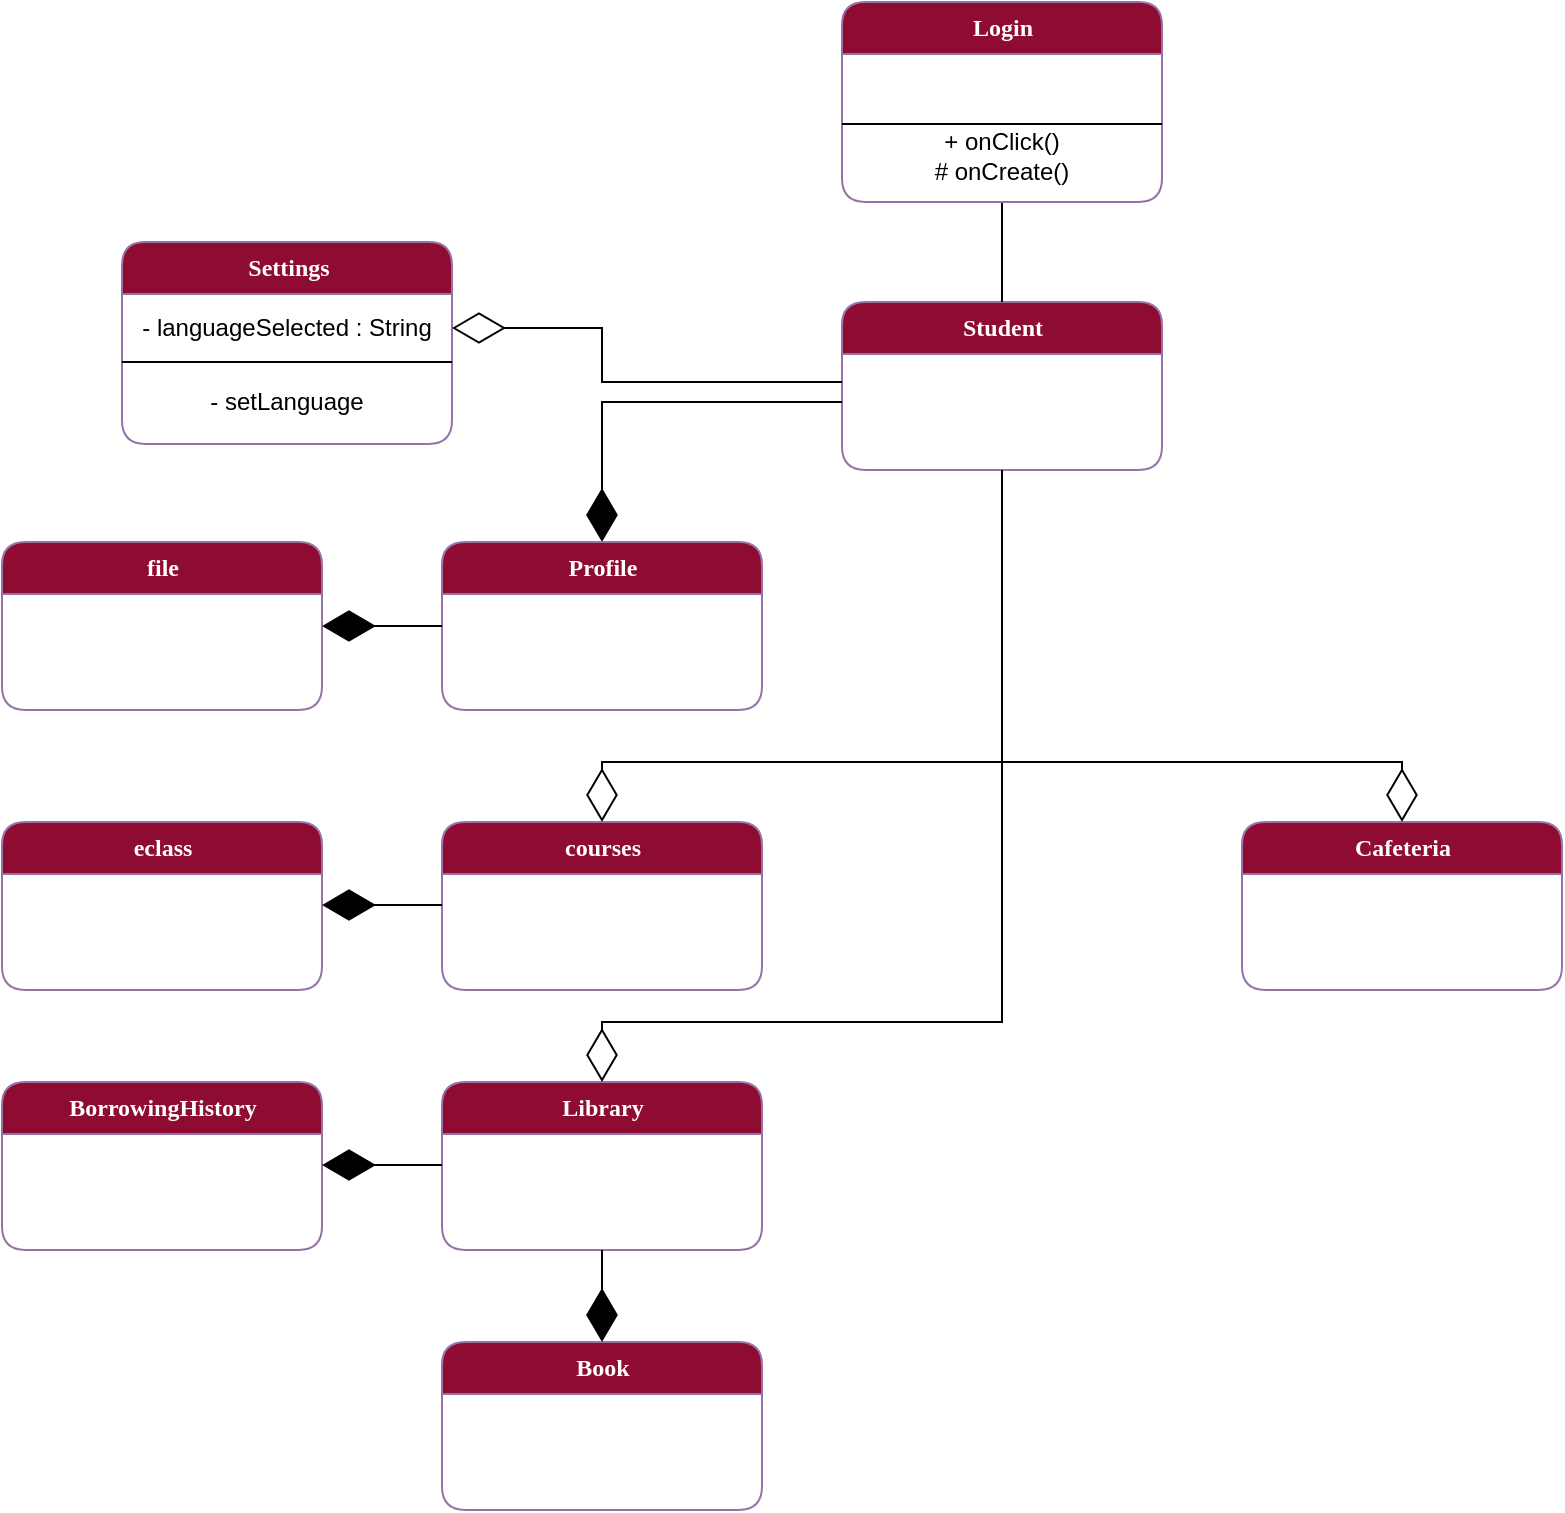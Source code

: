 <mxfile version="21.2.9" type="github">
  <diagram name="domain-model-v0.3" id="SOupixYz_gMmX98JivXm">
    <mxGraphModel dx="1434" dy="2418" grid="1" gridSize="10" guides="1" tooltips="1" connect="1" arrows="1" fold="1" page="1" pageScale="1" pageWidth="1169" pageHeight="827" math="0" shadow="0">
      <root>
        <mxCell id="0" />
        <mxCell id="1" parent="0" />
        <mxCell id="zhgDM3rOUE8lGy7damse-69" value="&lt;font color=&quot;#ffffff&quot;&gt;&lt;b&gt;Student&lt;/b&gt;&lt;/font&gt;" style="swimlane;html=1;fontStyle=0;childLayout=stackLayout;horizontal=1;startSize=26;fillColor=#8e0b32;horizontalStack=0;resizeParent=1;resizeLast=0;collapsible=1;marginBottom=0;swimlaneFillColor=#ffffff;align=center;rounded=1;shadow=0;comic=0;labelBackgroundColor=none;strokeWidth=1;fontFamily=Verdana;fontSize=12;strokeColor=#9673a6;" vertex="1" parent="1">
          <mxGeometry x="430" y="-1490" width="160" height="84" as="geometry" />
        </mxCell>
        <mxCell id="zhgDM3rOUE8lGy7damse-71" value="" style="endArrow=diamondThin;endFill=1;endSize=24;html=1;rounded=0;" edge="1" parent="zhgDM3rOUE8lGy7damse-69" target="zhgDM3rOUE8lGy7damse-70">
          <mxGeometry width="160" relative="1" as="geometry">
            <mxPoint y="50" as="sourcePoint" />
            <mxPoint x="205" y="50" as="targetPoint" />
            <Array as="points">
              <mxPoint x="-120" y="50" />
            </Array>
          </mxGeometry>
        </mxCell>
        <mxCell id="zhgDM3rOUE8lGy7damse-70" value="&lt;font color=&quot;#ffffff&quot;&gt;&lt;b&gt;Profile&lt;/b&gt;&lt;/font&gt;" style="swimlane;html=1;fontStyle=0;childLayout=stackLayout;horizontal=1;startSize=26;fillColor=#8e0b32;horizontalStack=0;resizeParent=1;resizeLast=0;collapsible=1;marginBottom=0;swimlaneFillColor=#ffffff;align=center;rounded=1;shadow=0;comic=0;labelBackgroundColor=none;strokeWidth=1;fontFamily=Verdana;fontSize=12;strokeColor=#9673a6;" vertex="1" parent="1">
          <mxGeometry x="230" y="-1370" width="160" height="84" as="geometry" />
        </mxCell>
        <mxCell id="zhgDM3rOUE8lGy7damse-73" value="&lt;font color=&quot;#ffffff&quot;&gt;&lt;b&gt;file&lt;/b&gt;&lt;/font&gt;" style="swimlane;html=1;fontStyle=0;childLayout=stackLayout;horizontal=1;startSize=26;fillColor=#8e0b32;horizontalStack=0;resizeParent=1;resizeLast=0;collapsible=1;marginBottom=0;swimlaneFillColor=#ffffff;align=center;rounded=1;shadow=0;comic=0;labelBackgroundColor=none;strokeWidth=1;fontFamily=Verdana;fontSize=12;strokeColor=#9673a6;" vertex="1" parent="1">
          <mxGeometry x="10" y="-1370" width="160" height="84" as="geometry" />
        </mxCell>
        <mxCell id="zhgDM3rOUE8lGy7damse-74" value="" style="endArrow=diamondThin;endFill=1;endSize=24;html=1;rounded=0;entryX=1;entryY=0.5;entryDx=0;entryDy=0;exitX=0;exitY=0.5;exitDx=0;exitDy=0;" edge="1" parent="1" source="zhgDM3rOUE8lGy7damse-70" target="zhgDM3rOUE8lGy7damse-73">
          <mxGeometry width="160" relative="1" as="geometry">
            <mxPoint x="280" y="-1220" as="sourcePoint" />
            <mxPoint x="485" y="-1220" as="targetPoint" />
            <Array as="points" />
          </mxGeometry>
        </mxCell>
        <mxCell id="zhgDM3rOUE8lGy7damse-80" value="&lt;font color=&quot;#ffffff&quot;&gt;&lt;b&gt;Settings&lt;/b&gt;&lt;/font&gt;" style="swimlane;html=1;fontStyle=0;childLayout=stackLayout;horizontal=1;startSize=26;fillColor=#8e0b32;horizontalStack=0;resizeParent=1;resizeLast=0;collapsible=1;marginBottom=0;swimlaneFillColor=#ffffff;align=center;rounded=1;shadow=0;comic=0;labelBackgroundColor=none;strokeWidth=1;fontFamily=Verdana;fontSize=12;strokeColor=#9673a6;" vertex="1" parent="1">
          <mxGeometry x="70" y="-1520" width="165" height="101" as="geometry" />
        </mxCell>
        <mxCell id="zhgDM3rOUE8lGy7damse-81" value="- languageSelected : String" style="text;html=1;strokeColor=none;fillColor=none;align=center;verticalAlign=middle;whiteSpace=wrap;rounded=0;" vertex="1" parent="zhgDM3rOUE8lGy7damse-80">
          <mxGeometry y="26" width="165" height="34" as="geometry" />
        </mxCell>
        <mxCell id="zhgDM3rOUE8lGy7damse-82" value="- setLanguage" style="text;html=1;strokeColor=none;fillColor=none;align=center;verticalAlign=middle;whiteSpace=wrap;rounded=0;" vertex="1" parent="zhgDM3rOUE8lGy7damse-80">
          <mxGeometry y="60" width="165" height="40" as="geometry" />
        </mxCell>
        <mxCell id="zhgDM3rOUE8lGy7damse-83" value="" style="endArrow=none;html=1;rounded=0;exitX=0;exitY=0;exitDx=0;exitDy=0;entryX=1;entryY=0;entryDx=0;entryDy=0;" edge="1" parent="zhgDM3rOUE8lGy7damse-80" source="zhgDM3rOUE8lGy7damse-82" target="zhgDM3rOUE8lGy7damse-82">
          <mxGeometry width="50" height="50" relative="1" as="geometry">
            <mxPoint x="-5" y="197.52" as="sourcePoint" />
            <mxPoint x="160" y="197.52" as="targetPoint" />
          </mxGeometry>
        </mxCell>
        <mxCell id="zhgDM3rOUE8lGy7damse-84" value="" style="endArrow=diamondThin;endFill=0;endSize=24;html=1;rounded=0;entryX=1;entryY=0.5;entryDx=0;entryDy=0;" edge="1" parent="1" target="zhgDM3rOUE8lGy7damse-81">
          <mxGeometry width="160" relative="1" as="geometry">
            <mxPoint x="430" y="-1450" as="sourcePoint" />
            <mxPoint x="250" y="-1469.84" as="targetPoint" />
            <Array as="points">
              <mxPoint x="310" y="-1450" />
              <mxPoint x="310" y="-1477" />
            </Array>
          </mxGeometry>
        </mxCell>
        <mxCell id="zhgDM3rOUE8lGy7damse-92" style="edgeStyle=orthogonalEdgeStyle;rounded=0;orthogonalLoop=1;jettySize=auto;html=1;exitX=0.5;exitY=1;exitDx=0;exitDy=0;entryX=0.5;entryY=0;entryDx=0;entryDy=0;endArrow=none;endFill=0;" edge="1" parent="1" source="zhgDM3rOUE8lGy7damse-85" target="zhgDM3rOUE8lGy7damse-69">
          <mxGeometry relative="1" as="geometry" />
        </mxCell>
        <mxCell id="zhgDM3rOUE8lGy7damse-85" value="&lt;font color=&quot;#ffffff&quot;&gt;&lt;b&gt;Login&lt;/b&gt;&lt;/font&gt;" style="swimlane;html=1;fontStyle=0;childLayout=stackLayout;horizontal=1;startSize=26;fillColor=#8e0b32;horizontalStack=0;resizeParent=1;resizeLast=0;collapsible=1;marginBottom=0;swimlaneFillColor=#ffffff;align=center;rounded=1;shadow=0;comic=0;labelBackgroundColor=none;strokeWidth=1;fontFamily=Verdana;fontSize=12;strokeColor=#9673a6;" vertex="1" parent="1">
          <mxGeometry x="430" y="-1640" width="160" height="100" as="geometry" />
        </mxCell>
        <mxCell id="zhgDM3rOUE8lGy7damse-86" value="" style="shape=table;startSize=0;container=1;collapsible=1;childLayout=tableLayout;fixedRows=1;rowLines=0;fontStyle=0;align=center;resizeLast=1;strokeColor=none;fillColor=none;collapsible=0;whiteSpace=wrap;html=1;" vertex="1" parent="zhgDM3rOUE8lGy7damse-85">
          <mxGeometry y="26" width="160" height="30" as="geometry" />
        </mxCell>
        <mxCell id="zhgDM3rOUE8lGy7damse-87" value="" style="shape=tableRow;horizontal=0;startSize=0;swimlaneHead=0;swimlaneBody=0;fillColor=none;collapsible=0;dropTarget=0;points=[[0,0.5],[1,0.5]];portConstraint=eastwest;top=0;left=0;right=0;bottom=0;" vertex="1" parent="zhgDM3rOUE8lGy7damse-86">
          <mxGeometry width="160" height="30" as="geometry" />
        </mxCell>
        <mxCell id="zhgDM3rOUE8lGy7damse-88" value="" style="shape=partialRectangle;connectable=0;fillColor=none;top=0;left=0;bottom=0;right=0;editable=1;overflow=hidden;" vertex="1" parent="zhgDM3rOUE8lGy7damse-87">
          <mxGeometry width="30" height="30" as="geometry">
            <mxRectangle width="30" height="30" as="alternateBounds" />
          </mxGeometry>
        </mxCell>
        <mxCell id="zhgDM3rOUE8lGy7damse-89" value="" style="shape=partialRectangle;connectable=0;fillColor=none;top=0;left=0;bottom=0;right=0;align=left;spacingLeft=6;overflow=hidden;" vertex="1" parent="zhgDM3rOUE8lGy7damse-87">
          <mxGeometry x="30" width="130" height="30" as="geometry">
            <mxRectangle width="130" height="30" as="alternateBounds" />
          </mxGeometry>
        </mxCell>
        <mxCell id="zhgDM3rOUE8lGy7damse-90" value="" style="line;strokeWidth=1;rotatable=0;dashed=0;labelPosition=right;align=left;verticalAlign=middle;spacingTop=0;spacingLeft=6;points=[];portConstraint=eastwest;" vertex="1" parent="zhgDM3rOUE8lGy7damse-85">
          <mxGeometry y="56" width="160" height="10" as="geometry" />
        </mxCell>
        <mxCell id="zhgDM3rOUE8lGy7damse-91" value="+ onClick()&lt;br style=&quot;border-color: var(--border-color);&quot;&gt;# onCreate()" style="text;html=1;strokeColor=none;fillColor=none;align=center;verticalAlign=middle;whiteSpace=wrap;rounded=0;" vertex="1" parent="zhgDM3rOUE8lGy7damse-85">
          <mxGeometry y="66" width="160" height="21" as="geometry" />
        </mxCell>
        <mxCell id="zhgDM3rOUE8lGy7damse-93" value="&lt;font color=&quot;#ffffff&quot;&gt;&lt;b&gt;courses&lt;/b&gt;&lt;/font&gt;" style="swimlane;html=1;fontStyle=0;childLayout=stackLayout;horizontal=1;startSize=26;fillColor=#8e0b32;horizontalStack=0;resizeParent=1;resizeLast=0;collapsible=1;marginBottom=0;swimlaneFillColor=#ffffff;align=center;rounded=1;shadow=0;comic=0;labelBackgroundColor=none;strokeWidth=1;fontFamily=Verdana;fontSize=12;strokeColor=#9673a6;" vertex="1" parent="1">
          <mxGeometry x="230" y="-1230" width="160" height="84" as="geometry" />
        </mxCell>
        <mxCell id="zhgDM3rOUE8lGy7damse-94" value="" style="endArrow=diamondThin;endFill=0;endSize=24;html=1;rounded=0;entryX=0.5;entryY=0;entryDx=0;entryDy=0;exitX=0.5;exitY=1;exitDx=0;exitDy=0;" edge="1" parent="1" source="zhgDM3rOUE8lGy7damse-69" target="zhgDM3rOUE8lGy7damse-93">
          <mxGeometry width="160" relative="1" as="geometry">
            <mxPoint x="480" y="-1410" as="sourcePoint" />
            <mxPoint x="310" y="-1254" as="targetPoint" />
            <Array as="points">
              <mxPoint x="510" y="-1260" />
              <mxPoint x="310" y="-1260" />
            </Array>
          </mxGeometry>
        </mxCell>
        <mxCell id="zhgDM3rOUE8lGy7damse-95" value="&lt;font color=&quot;#ffffff&quot;&gt;&lt;b&gt;eclass&lt;/b&gt;&lt;/font&gt;" style="swimlane;html=1;fontStyle=0;childLayout=stackLayout;horizontal=1;startSize=26;fillColor=#8e0b32;horizontalStack=0;resizeParent=1;resizeLast=0;collapsible=1;marginBottom=0;swimlaneFillColor=#ffffff;align=center;rounded=1;shadow=0;comic=0;labelBackgroundColor=none;strokeWidth=1;fontFamily=Verdana;fontSize=12;strokeColor=#9673a6;" vertex="1" parent="1">
          <mxGeometry x="10" y="-1230" width="160" height="84" as="geometry" />
        </mxCell>
        <mxCell id="zhgDM3rOUE8lGy7damse-96" value="" style="endArrow=diamondThin;endFill=1;endSize=24;html=1;rounded=0;entryX=1;entryY=0.5;entryDx=0;entryDy=0;exitX=0;exitY=0.5;exitDx=0;exitDy=0;fontStyle=1" edge="1" parent="1">
          <mxGeometry width="160" relative="1" as="geometry">
            <mxPoint x="230" y="-1188.5" as="sourcePoint" />
            <mxPoint x="170" y="-1188.5" as="targetPoint" />
            <Array as="points" />
          </mxGeometry>
        </mxCell>
        <mxCell id="zhgDM3rOUE8lGy7damse-97" value="&lt;font color=&quot;#ffffff&quot;&gt;&lt;b&gt;Library&lt;/b&gt;&lt;/font&gt;" style="swimlane;html=1;fontStyle=0;childLayout=stackLayout;horizontal=1;startSize=26;fillColor=#8e0b32;horizontalStack=0;resizeParent=1;resizeLast=0;collapsible=1;marginBottom=0;swimlaneFillColor=#ffffff;align=center;rounded=1;shadow=0;comic=0;labelBackgroundColor=none;strokeWidth=1;fontFamily=Verdana;fontSize=12;strokeColor=#9673a6;" vertex="1" parent="1">
          <mxGeometry x="230" y="-1100" width="160" height="84" as="geometry" />
        </mxCell>
        <mxCell id="zhgDM3rOUE8lGy7damse-98" value="" style="endArrow=diamondThin;endFill=0;endSize=24;html=1;rounded=0;entryX=0.5;entryY=0;entryDx=0;entryDy=0;exitX=0.5;exitY=1;exitDx=0;exitDy=0;" edge="1" parent="1">
          <mxGeometry width="160" relative="1" as="geometry">
            <mxPoint x="510" y="-1276" as="sourcePoint" />
            <mxPoint x="310" y="-1100" as="targetPoint" />
            <Array as="points">
              <mxPoint x="510" y="-1130" />
              <mxPoint x="310" y="-1130" />
            </Array>
          </mxGeometry>
        </mxCell>
        <mxCell id="zhgDM3rOUE8lGy7damse-100" value="&lt;font color=&quot;#ffffff&quot;&gt;&lt;b&gt;BorrowingHistory&lt;/b&gt;&lt;/font&gt;" style="swimlane;html=1;fontStyle=0;childLayout=stackLayout;horizontal=1;startSize=26;fillColor=#8e0b32;horizontalStack=0;resizeParent=1;resizeLast=0;collapsible=1;marginBottom=0;swimlaneFillColor=#ffffff;align=center;rounded=1;shadow=0;comic=0;labelBackgroundColor=none;strokeWidth=1;fontFamily=Verdana;fontSize=12;strokeColor=#9673a6;" vertex="1" parent="1">
          <mxGeometry x="10" y="-1100" width="160" height="84" as="geometry" />
        </mxCell>
        <mxCell id="zhgDM3rOUE8lGy7damse-101" value="" style="endArrow=diamondThin;endFill=1;endSize=24;html=1;rounded=0;entryX=1;entryY=0.5;entryDx=0;entryDy=0;exitX=0;exitY=0.5;exitDx=0;exitDy=0;fontStyle=1" edge="1" parent="1">
          <mxGeometry width="160" relative="1" as="geometry">
            <mxPoint x="230" y="-1058.5" as="sourcePoint" />
            <mxPoint x="170" y="-1058.5" as="targetPoint" />
            <Array as="points" />
          </mxGeometry>
        </mxCell>
        <mxCell id="zhgDM3rOUE8lGy7damse-102" value="&lt;font color=&quot;#ffffff&quot;&gt;&lt;b&gt;Book&lt;/b&gt;&lt;/font&gt;" style="swimlane;html=1;fontStyle=0;childLayout=stackLayout;horizontal=1;startSize=26;fillColor=#8e0b32;horizontalStack=0;resizeParent=1;resizeLast=0;collapsible=1;marginBottom=0;swimlaneFillColor=#ffffff;align=center;rounded=1;shadow=0;comic=0;labelBackgroundColor=none;strokeWidth=1;fontFamily=Verdana;fontSize=12;strokeColor=#9673a6;" vertex="1" parent="1">
          <mxGeometry x="230" y="-970" width="160" height="84" as="geometry" />
        </mxCell>
        <mxCell id="zhgDM3rOUE8lGy7damse-103" value="" style="endArrow=diamondThin;endFill=1;endSize=24;html=1;rounded=0;entryX=0.5;entryY=0;entryDx=0;entryDy=0;exitX=0.5;exitY=1;exitDx=0;exitDy=0;fontStyle=1" edge="1" parent="1" source="zhgDM3rOUE8lGy7damse-97" target="zhgDM3rOUE8lGy7damse-102">
          <mxGeometry width="160" relative="1" as="geometry">
            <mxPoint x="330" y="-990" as="sourcePoint" />
            <mxPoint x="270" y="-990" as="targetPoint" />
            <Array as="points" />
          </mxGeometry>
        </mxCell>
        <mxCell id="zhgDM3rOUE8lGy7damse-104" value="&lt;font color=&quot;#ffffff&quot;&gt;&lt;b&gt;Cafeteria&lt;/b&gt;&lt;/font&gt;" style="swimlane;html=1;fontStyle=0;childLayout=stackLayout;horizontal=1;startSize=26;fillColor=#8e0b32;horizontalStack=0;resizeParent=1;resizeLast=0;collapsible=1;marginBottom=0;swimlaneFillColor=#ffffff;align=center;rounded=1;shadow=0;comic=0;labelBackgroundColor=none;strokeWidth=1;fontFamily=Verdana;fontSize=12;strokeColor=#9673a6;" vertex="1" parent="1">
          <mxGeometry x="630" y="-1230" width="160" height="84" as="geometry">
            <mxRectangle x="289.94" y="-10" width="100" height="30" as="alternateBounds" />
          </mxGeometry>
        </mxCell>
        <mxCell id="zhgDM3rOUE8lGy7damse-105" value="" style="endArrow=diamondThin;endFill=0;endSize=24;html=1;rounded=0;entryX=0.5;entryY=0;entryDx=0;entryDy=0;exitX=0.5;exitY=1;exitDx=0;exitDy=0;" edge="1" parent="1" source="zhgDM3rOUE8lGy7damse-69" target="zhgDM3rOUE8lGy7damse-104">
          <mxGeometry width="160" relative="1" as="geometry">
            <mxPoint x="520" y="-1406" as="sourcePoint" />
            <mxPoint x="320" y="-1230" as="targetPoint" />
            <Array as="points">
              <mxPoint x="510" y="-1260" />
              <mxPoint x="550" y="-1260" />
              <mxPoint x="710" y="-1260" />
            </Array>
          </mxGeometry>
        </mxCell>
      </root>
    </mxGraphModel>
  </diagram>
</mxfile>

